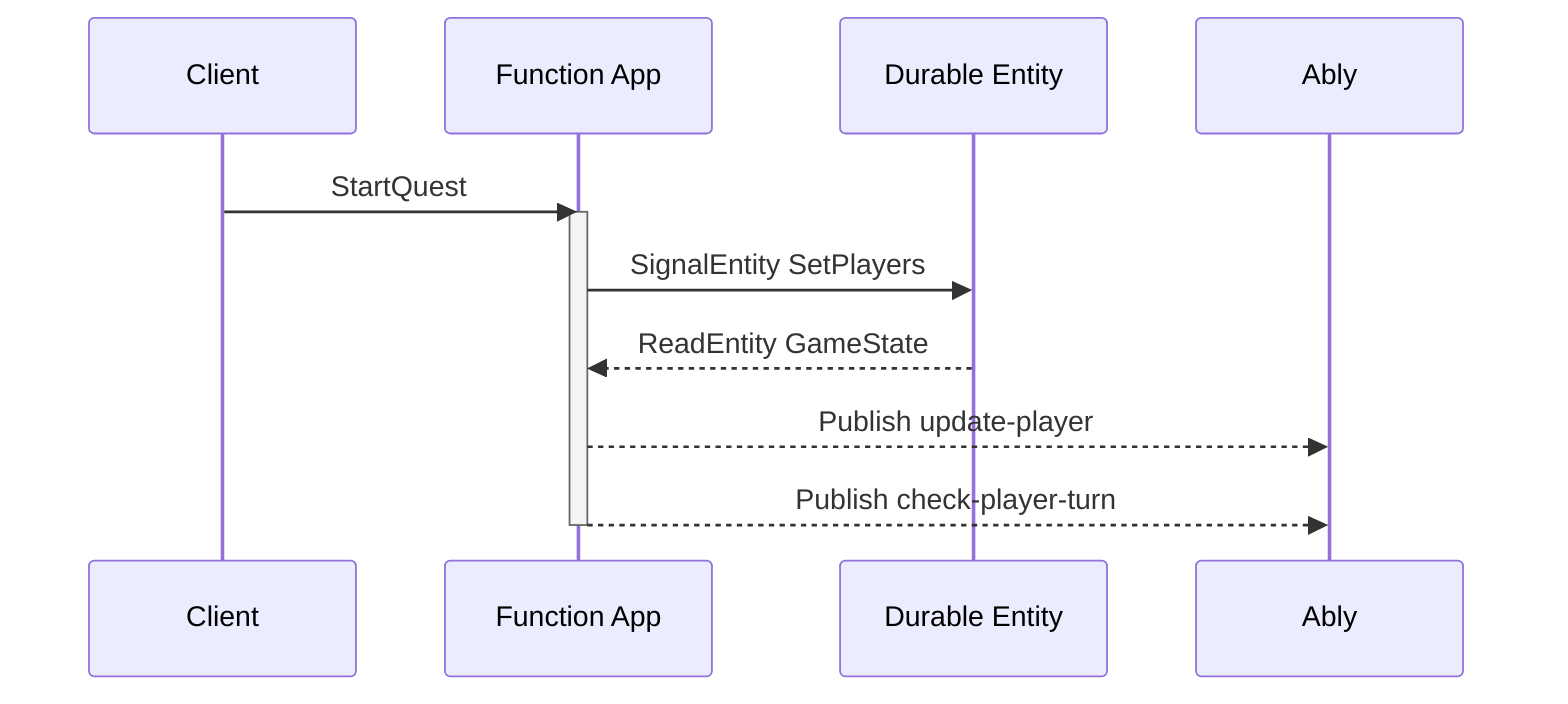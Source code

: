 sequenceDiagram
  Client ->> Function App: StartQuest
  activate Function App
  Function App ->> Durable Entity: SignalEntity SetPlayers
  Durable Entity -->> Function App: ReadEntity GameState
  Function App -->> Ably: Publish update-player
  Function App -->> Ably: Publish check-player-turn
  deactivate Function App